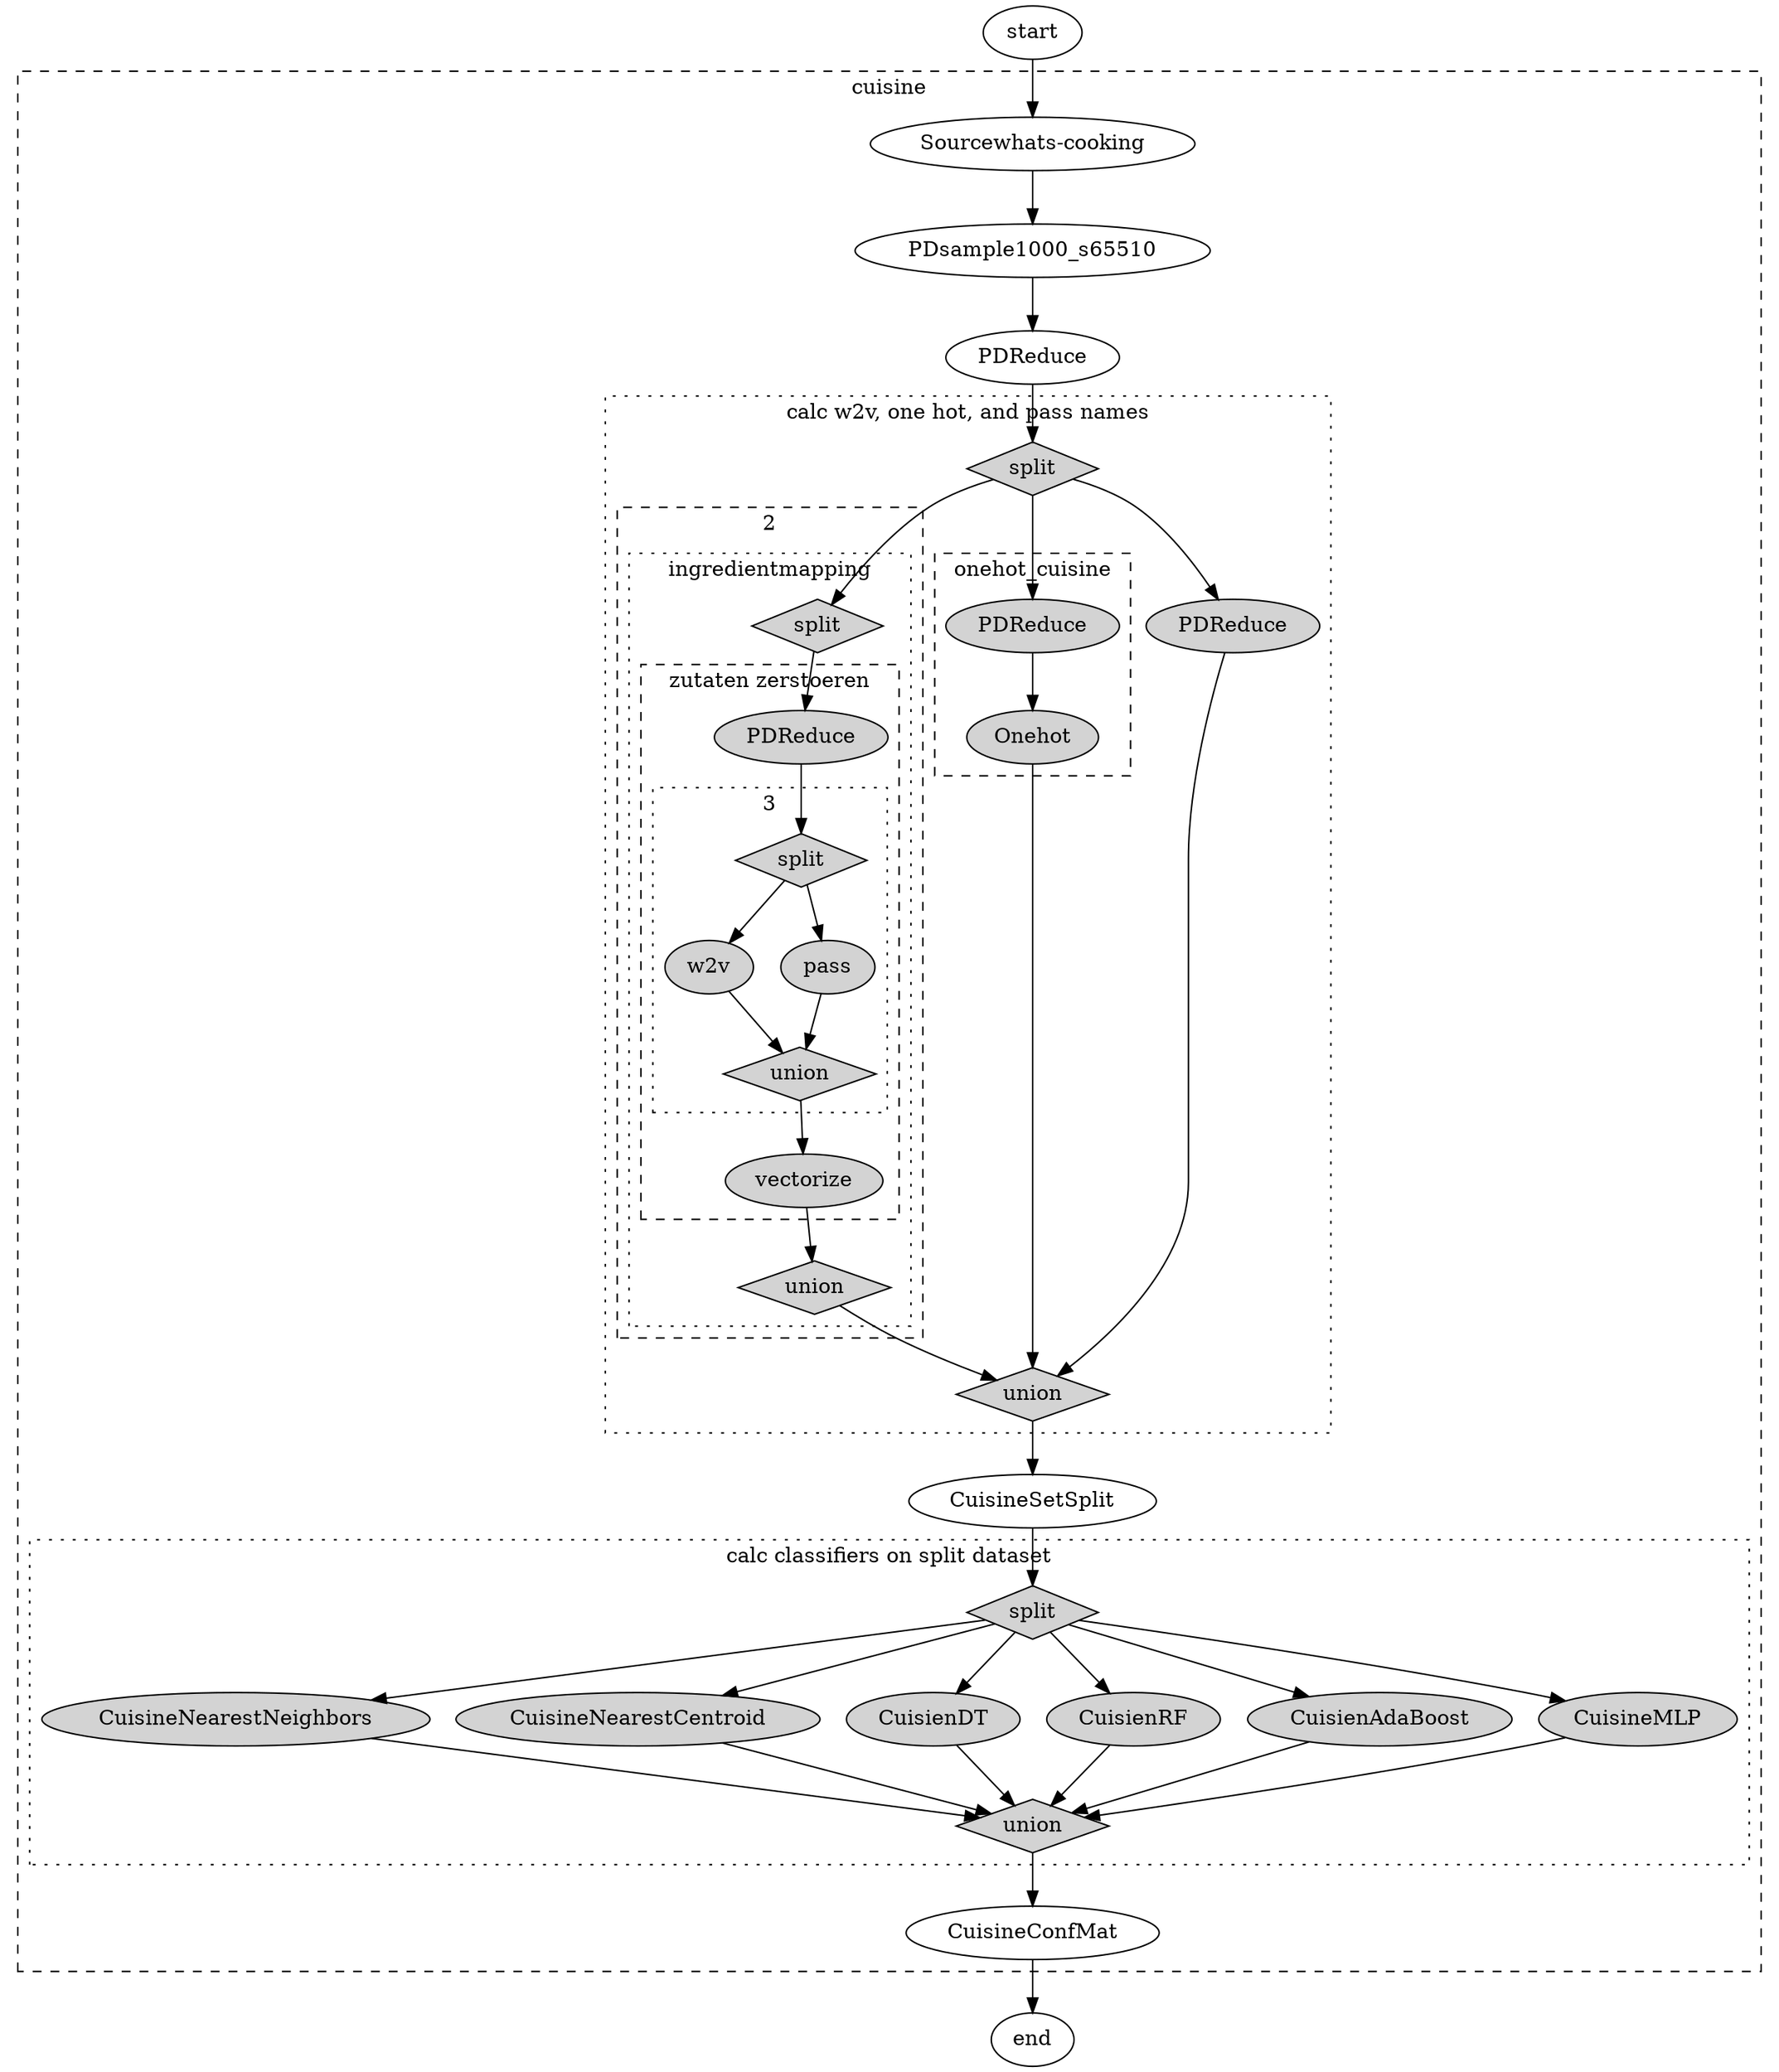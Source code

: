 digraph G {
subgraph cluster_140030853323168 {
style=filled;
label="cuisine"
140034276403904 [ label="Sourcewhats-cooking"]
140034276404576 [ label="PDsample1000_s65510"]
140034276403904->140034276404576
140034275543264 [ label="PDReduce"]
140034276404576->140034275543264
subgraph cluster_140030853840848 {
            node [style=filled];
style=filled;
label="calc w2v, one hot, and pass names";
    graph[style=dotted];
140030853840848 [label="split",shape=diamond]
1400308538408482 [ label="union" shape=diamond]
subgraph cluster_140031288874608 {
style=filled;
label="2"
subgraph cluster_140031288874656 {
            node [style=filled];
style=filled;
label="ingredientmapping";
    graph[style=dotted];
140031288874656 [label="split",shape=diamond]
1400312888746562 [ label="union" shape=diamond]
subgraph cluster_140031288874320 {
style=filled;
label="zutaten zerstoeren"
140031068782352 [ label="PDReduce"]
subgraph cluster_140031288874176 {
            node [style=filled];
style=filled;
label="3";
    graph[style=dotted];
140031288874176 [label="split",shape=diamond]
1400312888741762 [ label="union" shape=diamond]
140030989785840 [ label="w2v"]
140031288874176->140030989785840
140030989785840->1400312888741762
140031288874032 [ label="pass"]
140031288874176->140031288874032
140031288874032->1400312888741762

}
140031068782352->140031288874176
140031288874080 [ label="vectorize"]
1400312888741762->140031288874080

graph[style=dashed];
}
140031288874656->140031068782352
140031288874080->1400312888746562

}

graph[style=dashed];
}
140030853840848->140031288874656
1400312888746562->1400308538408482
subgraph cluster_140030853887696 {
style=filled;
label="onehot_cuisine"
140031288874464 [ label="PDReduce"]
140030853661216 [ label="Onehot"]
140031288874464->140030853661216

graph[style=dashed];
}
140030853840848->140031288874464
140030853661216->1400308538408482
140030853794832 [ label="PDReduce"]
140030853840848->140030853794832
140030853794832->1400308538408482

}
140034275543264->140030853840848
140030853837872 [ label="CuisineSetSplit"]
1400308538408482->140030853837872
subgraph cluster_140030853323264 {
            node [style=filled];
style=filled;
label="calc classifiers on split dataset";
    graph[style=dotted];
140030853323264 [label="split",shape=diamond]
1400308533232642 [ label="union" shape=diamond]
140030853324560 [ label="CuisineNearestNeighbors"]
140030853323264->140030853324560
140030853324560->1400308533232642
140030853323600 [ label="CuisineNearestCentroid"]
140030853323264->140030853323600
140030853323600->1400308533232642
140030853322928 [ label="CuisienDT"]
140030853323264->140030853322928
140030853322928->1400308533232642
140030853323792 [ label="CuisienRF"]
140030853323264->140030853323792
140030853323792->1400308533232642
140030853323024 [ label="CuisienAdaBoost"]
140030853323264->140030853323024
140030853323024->1400308533232642
140030853323456 [ label="CuisineMLP"]
140030853323264->140030853323456
140030853323456->1400308533232642

}
140030853837872->140030853323264
140030853323072 [ label="CuisineConfMat"]
1400308533232642->140030853323072

graph[style=dashed];
}

start -> 140034276403904
140030853323072->end
}